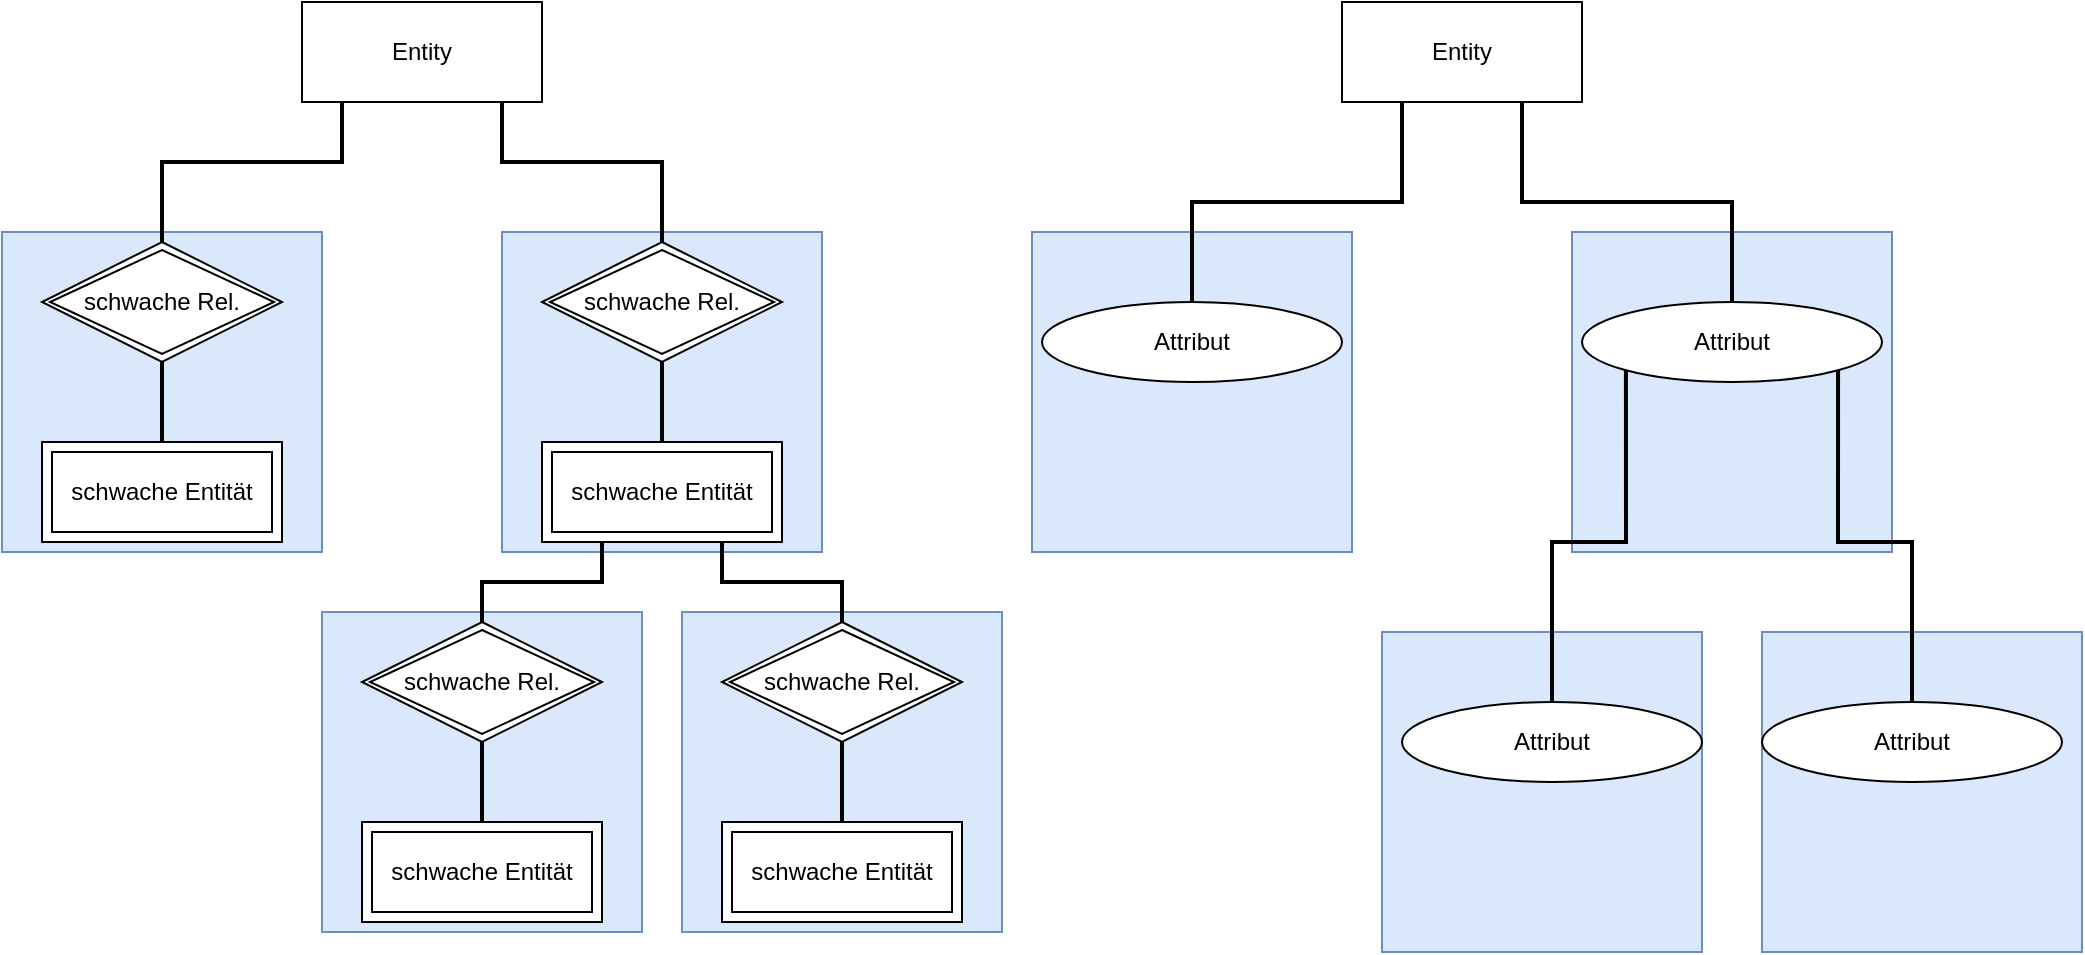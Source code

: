<mxfile version="16.5.1" type="device"><diagram id="u7f21FqvdjZ9u_Sn4CVC" name="Seite-1"><mxGraphModel dx="1422" dy="865" grid="1" gridSize="5" guides="1" tooltips="1" connect="1" arrows="1" fold="1" page="1" pageScale="1" pageWidth="827" pageHeight="1169" math="0" shadow="0"><root><mxCell id="0"/><mxCell id="1" parent="0"/><mxCell id="aT02gGi9nppE6MIgbEwe-76" value="" style="whiteSpace=wrap;html=1;aspect=fixed;fillColor=#dae8fc;strokeColor=#6c8ebf;" vertex="1" parent="1"><mxGeometry x="990" y="415" width="160" height="160" as="geometry"/></mxCell><mxCell id="aT02gGi9nppE6MIgbEwe-75" value="" style="whiteSpace=wrap;html=1;aspect=fixed;fillColor=#dae8fc;strokeColor=#6c8ebf;" vertex="1" parent="1"><mxGeometry x="800" y="415" width="160" height="160" as="geometry"/></mxCell><mxCell id="aT02gGi9nppE6MIgbEwe-74" value="" style="whiteSpace=wrap;html=1;aspect=fixed;fillColor=#dae8fc;strokeColor=#6c8ebf;" vertex="1" parent="1"><mxGeometry x="895" y="215" width="160" height="160" as="geometry"/></mxCell><mxCell id="aT02gGi9nppE6MIgbEwe-73" value="" style="whiteSpace=wrap;html=1;aspect=fixed;fillColor=#dae8fc;strokeColor=#6c8ebf;" vertex="1" parent="1"><mxGeometry x="625" y="215" width="160" height="160" as="geometry"/></mxCell><mxCell id="aT02gGi9nppE6MIgbEwe-72" value="" style="whiteSpace=wrap;html=1;aspect=fixed;fillColor=#dae8fc;strokeColor=#6c8ebf;" vertex="1" parent="1"><mxGeometry x="110" y="215" width="160" height="160" as="geometry"/></mxCell><mxCell id="aT02gGi9nppE6MIgbEwe-71" value="" style="whiteSpace=wrap;html=1;aspect=fixed;fillColor=#dae8fc;strokeColor=#6c8ebf;" vertex="1" parent="1"><mxGeometry x="360" y="215" width="160" height="160" as="geometry"/></mxCell><mxCell id="aT02gGi9nppE6MIgbEwe-70" value="" style="whiteSpace=wrap;html=1;aspect=fixed;fillColor=#dae8fc;strokeColor=#6c8ebf;" vertex="1" parent="1"><mxGeometry x="270" y="405" width="160" height="160" as="geometry"/></mxCell><mxCell id="aT02gGi9nppE6MIgbEwe-69" value="" style="whiteSpace=wrap;html=1;aspect=fixed;fillColor=#dae8fc;strokeColor=#6c8ebf;" vertex="1" parent="1"><mxGeometry x="450" y="405" width="160" height="160" as="geometry"/></mxCell><mxCell id="aT02gGi9nppE6MIgbEwe-7" style="edgeStyle=orthogonalEdgeStyle;rounded=0;orthogonalLoop=1;jettySize=auto;html=1;endArrow=none;endFill=0;strokeWidth=2;" edge="1" parent="1" source="aT02gGi9nppE6MIgbEwe-8"><mxGeometry relative="1" as="geometry"><mxPoint x="190" y="280" as="targetPoint"/></mxGeometry></mxCell><mxCell id="aT02gGi9nppE6MIgbEwe-8" value="schwache Entität" style="shape=ext;margin=3;double=1;whiteSpace=wrap;html=1;align=center;" vertex="1" parent="1"><mxGeometry x="130" y="320" width="120" height="50" as="geometry"/></mxCell><mxCell id="aT02gGi9nppE6MIgbEwe-24" value="schwache Rel." style="shape=rhombus;double=1;perimeter=rhombusPerimeter;whiteSpace=wrap;html=1;align=center;" vertex="1" parent="1"><mxGeometry x="130" y="220" width="120" height="60" as="geometry"/></mxCell><mxCell id="aT02gGi9nppE6MIgbEwe-28" value="Entity" style="whiteSpace=wrap;html=1;align=center;" vertex="1" parent="1"><mxGeometry x="780" y="100" width="120" height="50" as="geometry"/></mxCell><mxCell id="aT02gGi9nppE6MIgbEwe-36" style="edgeStyle=orthogonalEdgeStyle;rounded=0;orthogonalLoop=1;jettySize=auto;html=1;exitX=0.5;exitY=0;exitDx=0;exitDy=0;entryX=0.25;entryY=1;entryDx=0;entryDy=0;endArrow=none;endFill=0;strokeWidth=2;" edge="1" parent="1" source="aT02gGi9nppE6MIgbEwe-32" target="aT02gGi9nppE6MIgbEwe-28"><mxGeometry relative="1" as="geometry"/></mxCell><mxCell id="aT02gGi9nppE6MIgbEwe-32" value="Attribut" style="ellipse;whiteSpace=wrap;html=1;align=center;" vertex="1" parent="1"><mxGeometry x="630" y="250" width="150" height="40" as="geometry"/></mxCell><mxCell id="aT02gGi9nppE6MIgbEwe-37" style="edgeStyle=orthogonalEdgeStyle;rounded=0;orthogonalLoop=1;jettySize=auto;html=1;exitX=0.5;exitY=0;exitDx=0;exitDy=0;entryX=0.75;entryY=1;entryDx=0;entryDy=0;endArrow=none;endFill=0;strokeWidth=2;" edge="1" parent="1" source="aT02gGi9nppE6MIgbEwe-33" target="aT02gGi9nppE6MIgbEwe-28"><mxGeometry relative="1" as="geometry"/></mxCell><mxCell id="aT02gGi9nppE6MIgbEwe-33" value="Attribut" style="ellipse;whiteSpace=wrap;html=1;align=center;" vertex="1" parent="1"><mxGeometry x="900" y="250" width="150" height="40" as="geometry"/></mxCell><mxCell id="aT02gGi9nppE6MIgbEwe-38" style="edgeStyle=orthogonalEdgeStyle;rounded=0;orthogonalLoop=1;jettySize=auto;html=1;entryX=0;entryY=1;entryDx=0;entryDy=0;endArrow=none;endFill=0;strokeWidth=2;" edge="1" parent="1" source="aT02gGi9nppE6MIgbEwe-34" target="aT02gGi9nppE6MIgbEwe-33"><mxGeometry relative="1" as="geometry"/></mxCell><mxCell id="aT02gGi9nppE6MIgbEwe-34" value="Attribut" style="ellipse;whiteSpace=wrap;html=1;align=center;" vertex="1" parent="1"><mxGeometry x="810" y="450" width="150" height="40" as="geometry"/></mxCell><mxCell id="aT02gGi9nppE6MIgbEwe-39" style="edgeStyle=orthogonalEdgeStyle;rounded=0;orthogonalLoop=1;jettySize=auto;html=1;exitX=0.5;exitY=0;exitDx=0;exitDy=0;entryX=1;entryY=1;entryDx=0;entryDy=0;endArrow=none;endFill=0;strokeWidth=2;" edge="1" parent="1" source="aT02gGi9nppE6MIgbEwe-35" target="aT02gGi9nppE6MIgbEwe-33"><mxGeometry relative="1" as="geometry"/></mxCell><mxCell id="aT02gGi9nppE6MIgbEwe-35" value="Attribut" style="ellipse;whiteSpace=wrap;html=1;align=center;" vertex="1" parent="1"><mxGeometry x="990" y="450" width="150" height="40" as="geometry"/></mxCell><mxCell id="aT02gGi9nppE6MIgbEwe-41" value="Entity" style="whiteSpace=wrap;html=1;align=center;" vertex="1" parent="1"><mxGeometry x="260" y="100" width="120" height="50" as="geometry"/></mxCell><mxCell id="aT02gGi9nppE6MIgbEwe-44" style="edgeStyle=orthogonalEdgeStyle;rounded=0;orthogonalLoop=1;jettySize=auto;html=1;exitX=0.5;exitY=0;exitDx=0;exitDy=0;entryX=0.25;entryY=1;entryDx=0;entryDy=0;endArrow=none;endFill=0;strokeWidth=2;" edge="1" parent="1" source="aT02gGi9nppE6MIgbEwe-24"><mxGeometry relative="1" as="geometry"><mxPoint x="145" y="250" as="sourcePoint"/><mxPoint x="280" y="150" as="targetPoint"/><Array as="points"><mxPoint x="190" y="180"/><mxPoint x="280" y="180"/></Array></mxGeometry></mxCell><mxCell id="aT02gGi9nppE6MIgbEwe-46" style="edgeStyle=orthogonalEdgeStyle;rounded=0;orthogonalLoop=1;jettySize=auto;html=1;exitX=0.5;exitY=0;exitDx=0;exitDy=0;endArrow=none;endFill=0;strokeWidth=2;" edge="1" parent="1" source="aT02gGi9nppE6MIgbEwe-54"><mxGeometry relative="1" as="geometry"><mxPoint x="445" y="250" as="sourcePoint"/><mxPoint x="360" y="150" as="targetPoint"/><Array as="points"><mxPoint x="440" y="180"/><mxPoint x="360" y="180"/><mxPoint x="360" y="150"/></Array></mxGeometry></mxCell><mxCell id="aT02gGi9nppE6MIgbEwe-52" style="edgeStyle=orthogonalEdgeStyle;rounded=0;orthogonalLoop=1;jettySize=auto;html=1;endArrow=none;endFill=0;strokeWidth=2;" edge="1" parent="1" source="aT02gGi9nppE6MIgbEwe-53"><mxGeometry relative="1" as="geometry"><mxPoint x="440" y="280" as="targetPoint"/></mxGeometry></mxCell><mxCell id="aT02gGi9nppE6MIgbEwe-53" value="schwache Entität" style="shape=ext;margin=3;double=1;whiteSpace=wrap;html=1;align=center;" vertex="1" parent="1"><mxGeometry x="380" y="320" width="120" height="50" as="geometry"/></mxCell><mxCell id="aT02gGi9nppE6MIgbEwe-54" value="schwache Rel." style="shape=rhombus;double=1;perimeter=rhombusPerimeter;whiteSpace=wrap;html=1;align=center;" vertex="1" parent="1"><mxGeometry x="380" y="220" width="120" height="60" as="geometry"/></mxCell><mxCell id="aT02gGi9nppE6MIgbEwe-58" style="edgeStyle=orthogonalEdgeStyle;rounded=0;orthogonalLoop=1;jettySize=auto;html=1;endArrow=none;endFill=0;strokeWidth=2;" edge="1" parent="1" source="aT02gGi9nppE6MIgbEwe-59"><mxGeometry relative="1" as="geometry"><mxPoint x="350" y="470" as="targetPoint"/></mxGeometry></mxCell><mxCell id="aT02gGi9nppE6MIgbEwe-59" value="schwache Entität" style="shape=ext;margin=3;double=1;whiteSpace=wrap;html=1;align=center;" vertex="1" parent="1"><mxGeometry x="290" y="510" width="120" height="50" as="geometry"/></mxCell><mxCell id="aT02gGi9nppE6MIgbEwe-68" style="edgeStyle=orthogonalEdgeStyle;rounded=0;orthogonalLoop=1;jettySize=auto;html=1;exitX=0.5;exitY=0;exitDx=0;exitDy=0;entryX=0.25;entryY=1;entryDx=0;entryDy=0;endArrow=none;endFill=0;strokeWidth=2;" edge="1" parent="1" source="aT02gGi9nppE6MIgbEwe-60" target="aT02gGi9nppE6MIgbEwe-53"><mxGeometry relative="1" as="geometry"/></mxCell><mxCell id="aT02gGi9nppE6MIgbEwe-60" value="schwache Rel." style="shape=rhombus;double=1;perimeter=rhombusPerimeter;whiteSpace=wrap;html=1;align=center;" vertex="1" parent="1"><mxGeometry x="290" y="410" width="120" height="60" as="geometry"/></mxCell><mxCell id="aT02gGi9nppE6MIgbEwe-64" style="edgeStyle=orthogonalEdgeStyle;rounded=0;orthogonalLoop=1;jettySize=auto;html=1;endArrow=none;endFill=0;strokeWidth=2;" edge="1" parent="1" source="aT02gGi9nppE6MIgbEwe-65"><mxGeometry relative="1" as="geometry"><mxPoint x="530" y="470" as="targetPoint"/></mxGeometry></mxCell><mxCell id="aT02gGi9nppE6MIgbEwe-65" value="schwache Entität" style="shape=ext;margin=3;double=1;whiteSpace=wrap;html=1;align=center;" vertex="1" parent="1"><mxGeometry x="470" y="510" width="120" height="50" as="geometry"/></mxCell><mxCell id="aT02gGi9nppE6MIgbEwe-67" style="edgeStyle=orthogonalEdgeStyle;rounded=0;orthogonalLoop=1;jettySize=auto;html=1;entryX=0.75;entryY=1;entryDx=0;entryDy=0;endArrow=none;endFill=0;strokeWidth=2;" edge="1" parent="1" source="aT02gGi9nppE6MIgbEwe-66" target="aT02gGi9nppE6MIgbEwe-53"><mxGeometry relative="1" as="geometry"/></mxCell><mxCell id="aT02gGi9nppE6MIgbEwe-66" value="schwache Rel." style="shape=rhombus;double=1;perimeter=rhombusPerimeter;whiteSpace=wrap;html=1;align=center;" vertex="1" parent="1"><mxGeometry x="470" y="410" width="120" height="60" as="geometry"/></mxCell></root></mxGraphModel></diagram></mxfile>